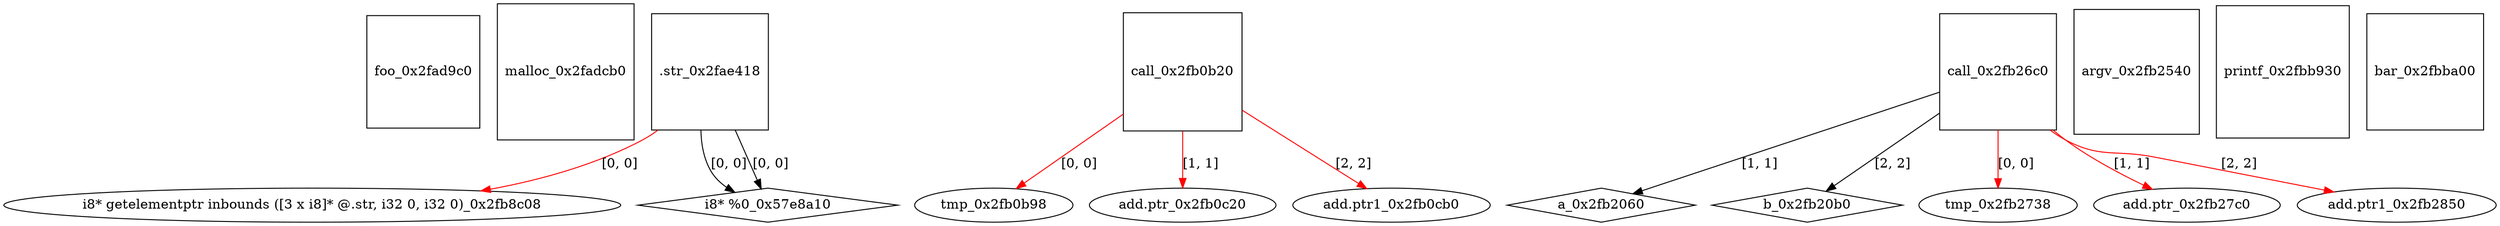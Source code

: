 digraph grafico {
"foo_0x2fad9c0" [shape=square];
"malloc_0x2fadcb0" [shape=square];
".str_0x2fae418" [shape=square];
"call_0x2fb0b20" [shape=square];
"tmp_0x2fb0b98" [shape=ellipse];
"call_0x2fb0b20" -> "tmp_0x2fb0b98" [label="[0, 0]",color=red];
"add.ptr_0x2fb0c20" [shape=ellipse];
"call_0x2fb0b20" -> "add.ptr_0x2fb0c20" [label="[1, 1]",color=red];
"add.ptr1_0x2fb0cb0" [shape=ellipse];
"call_0x2fb0b20" -> "add.ptr1_0x2fb0cb0" [label="[2, 2]",color=red];
"a_0x2fb2060" [shape=diamond];
"call_0x2fb26c0" -> "a_0x2fb2060" [label="[1, 1]"];
"b_0x2fb20b0" [shape=diamond];
"call_0x2fb26c0" -> "b_0x2fb20b0" [label="[2, 2]"];
"argv_0x2fb2540" [shape=square];
"call_0x2fb26c0" [shape=square];
"tmp_0x2fb2738" [shape=ellipse];
"call_0x2fb26c0" -> "tmp_0x2fb2738" [label="[0, 0]",color=red];
"add.ptr_0x2fb27c0" [shape=ellipse];
"call_0x2fb26c0" -> "add.ptr_0x2fb27c0" [label="[1, 1]",color=red];
"add.ptr1_0x2fb2850" [shape=ellipse];
"call_0x2fb26c0" -> "add.ptr1_0x2fb2850" [label="[2, 2]",color=red];
"i8* getelementptr inbounds ([3 x i8]* @.str, i32 0, i32 0)_0x2fb8c08" [shape=ellipse];
".str_0x2fae418" -> "i8* getelementptr inbounds ([3 x i8]* @.str, i32 0, i32 0)_0x2fb8c08" [label="[0, 0]",color=red];
"printf_0x2fbb930" [shape=square];
"bar_0x2fbba00" [shape=square];
"i8* %0_0x57e8a10" [shape=diamond];
".str_0x2fae418" -> "i8* %0_0x57e8a10" [label="[0, 0]"];
".str_0x2fae418" -> "i8* %0_0x57e8a10" [label="[0, 0]"];
}